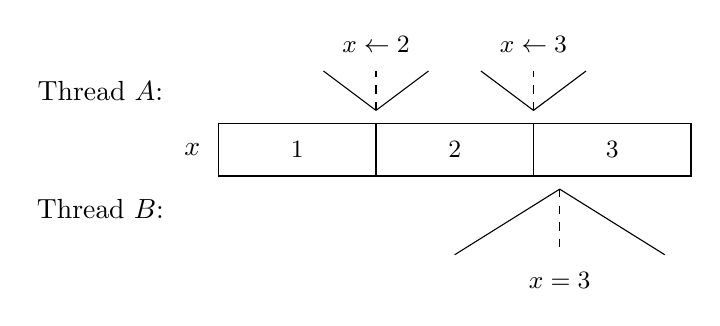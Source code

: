 \begin{tikzpicture}
  \node at (-4.5,0.75) { Thread $A$: };
  \node at (-4.5,-0.75) { Thread $B$: };
  \node at (-3.333,0) { $x$ };

  \draw (-3,-0.333) rectangle (-1,0.333) node [midway] { \small $1$ };
  \draw (-1,-0.333) rectangle (1,0.333) node [midway] { \small $2$ };
  \draw (1,-0.333) rectangle (3,0.333) node [midway] { \small $3$ };

  \draw (-1.667,1) -- (-1,0.5) (-1,0.5) -- (-0.333,1);
  \draw [dashed] (-1,0.5) -- (-1,1) node [above=3pt] { \small $x \leftarrow 2$ };

  \draw (0.333,1) -- (1,0.5) (1,0.5) -- (1.667,1);
  \draw [dashed] (1,0.5) -- (1,1) node [above=3pt] { \small $x \leftarrow 3$ };

  \draw (0,-1.333) -- (1.333,-0.5) (1.333,-0.5) -- (2.667,-1.333);
  \draw [dashed] (1.333,-0.5) -- (1.333,-1.333) node [below=3pt] { \small $x = 3$ };
\end{tikzpicture}
